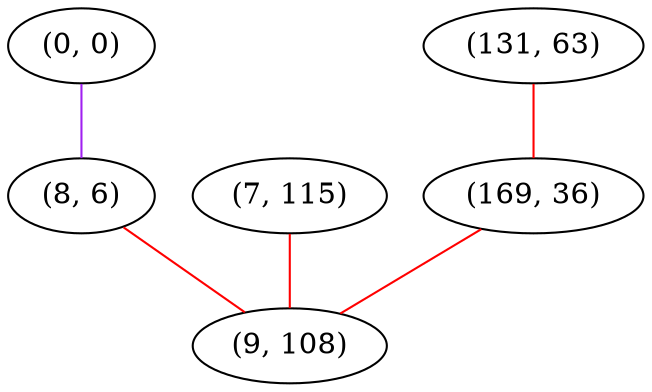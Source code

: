 graph "" {
"(0, 0)";
"(131, 63)";
"(7, 115)";
"(169, 36)";
"(8, 6)";
"(9, 108)";
"(0, 0)" -- "(8, 6)"  [color=purple, key=0, weight=4];
"(131, 63)" -- "(169, 36)"  [color=red, key=0, weight=1];
"(7, 115)" -- "(9, 108)"  [color=red, key=0, weight=1];
"(169, 36)" -- "(9, 108)"  [color=red, key=0, weight=1];
"(8, 6)" -- "(9, 108)"  [color=red, key=0, weight=1];
}
